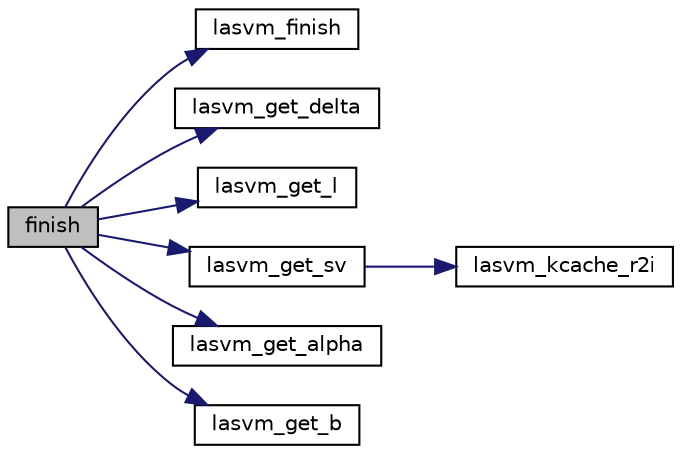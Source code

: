 digraph "finish"
{
  edge [fontname="Helvetica",fontsize="10",labelfontname="Helvetica",labelfontsize="10"];
  node [fontname="Helvetica",fontsize="10",shape=record];
  rankdir="LR";
  Node1 [label="finish",height=0.2,width=0.4,color="black", fillcolor="grey75", style="filled" fontcolor="black"];
  Node1 -> Node2 [color="midnightblue",fontsize="10",style="solid",fontname="Helvetica"];
  Node2 [label="lasvm_finish",height=0.2,width=0.4,color="black", fillcolor="white", style="filled",URL="$lasvm_8c.html#ae2a53ee7455ab670801bc5612eafbde8"];
  Node1 -> Node3 [color="midnightblue",fontsize="10",style="solid",fontname="Helvetica"];
  Node3 [label="lasvm_get_delta",height=0.2,width=0.4,color="black", fillcolor="white", style="filled",URL="$lasvm_8c.html#ae4905c41a67f521fc57cda9697291054"];
  Node1 -> Node4 [color="midnightblue",fontsize="10",style="solid",fontname="Helvetica"];
  Node4 [label="lasvm_get_l",height=0.2,width=0.4,color="black", fillcolor="white", style="filled",URL="$lasvm_8c.html#a00194dd0ba341f10c99cabd233da7e48"];
  Node1 -> Node5 [color="midnightblue",fontsize="10",style="solid",fontname="Helvetica"];
  Node5 [label="lasvm_get_sv",height=0.2,width=0.4,color="black", fillcolor="white", style="filled",URL="$lasvm_8c.html#ac5d48c292946a3857b3b54f3eb523ce8"];
  Node5 -> Node6 [color="midnightblue",fontsize="10",style="solid",fontname="Helvetica"];
  Node6 [label="lasvm_kcache_r2i",height=0.2,width=0.4,color="black", fillcolor="white", style="filled",URL="$kcache_8c.html#a5f2800dd984dd18ef5648f5d2f18e6ca"];
  Node1 -> Node7 [color="midnightblue",fontsize="10",style="solid",fontname="Helvetica"];
  Node7 [label="lasvm_get_alpha",height=0.2,width=0.4,color="black", fillcolor="white", style="filled",URL="$lasvm_8c.html#a84ced44c67e41d37202d1f3f9f8f1e08"];
  Node1 -> Node8 [color="midnightblue",fontsize="10",style="solid",fontname="Helvetica"];
  Node8 [label="lasvm_get_b",height=0.2,width=0.4,color="black", fillcolor="white", style="filled",URL="$lasvm_8c.html#ad397a41d1261ee42b0f0ebdfecabc0c1"];
}
